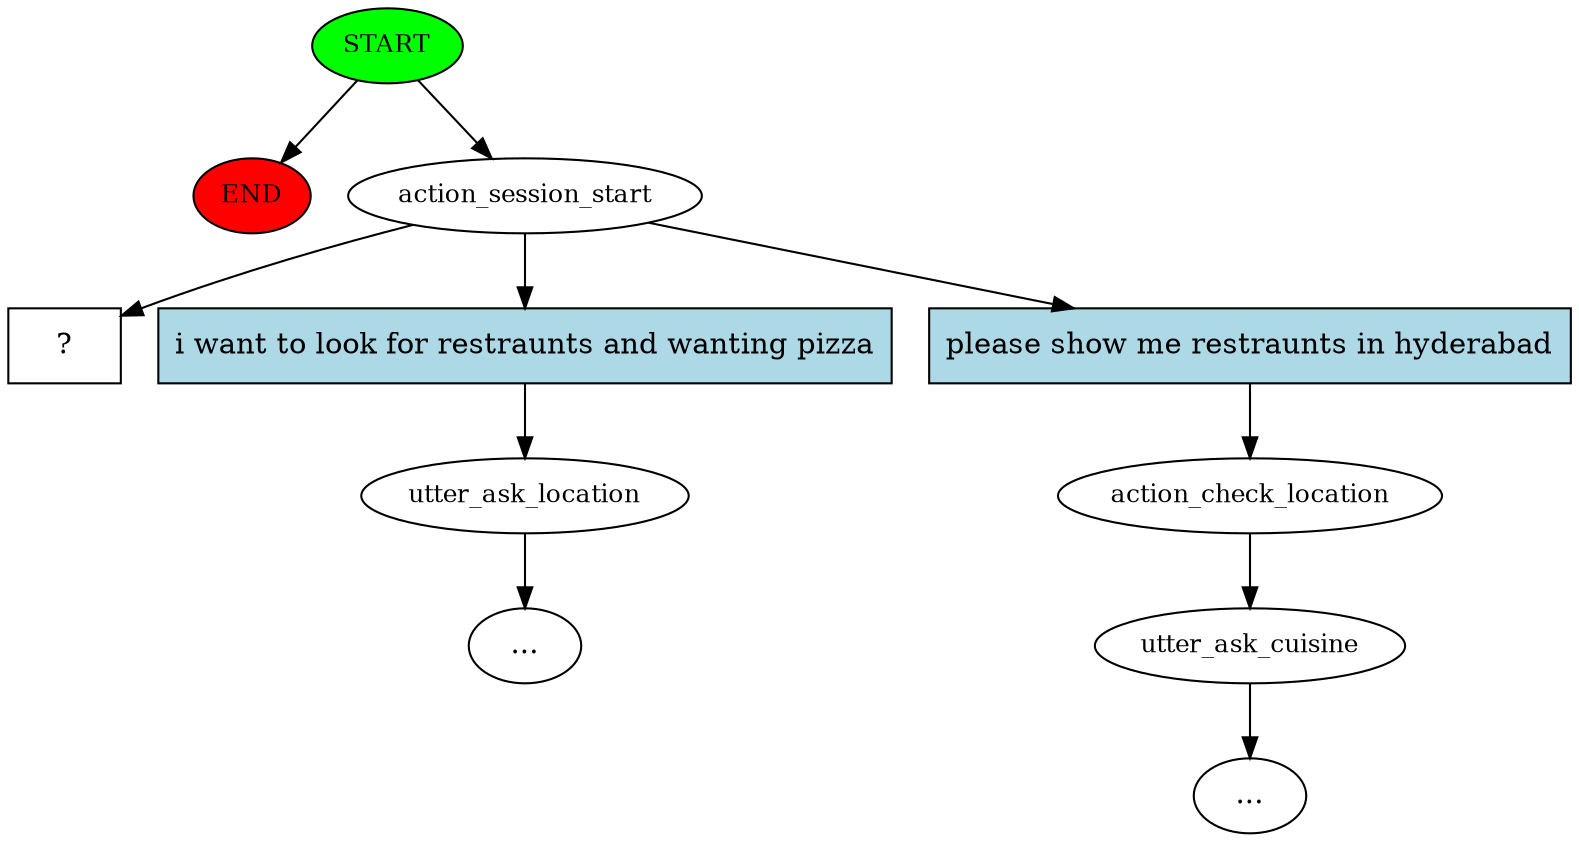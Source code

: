 digraph  {
0 [class="start active", fillcolor=green, fontsize=12, label=START, style=filled];
"-1" [class=end, fillcolor=red, fontsize=12, label=END, style=filled];
1 [class=active, fontsize=12, label=action_session_start];
2 [class="", fontsize=12, label=utter_ask_location];
"-3" [class=ellipsis, label="..."];
4 [class="", fontsize=12, label=action_check_location];
5 [class="", fontsize=12, label=utter_ask_cuisine];
"-4" [class=ellipsis, label="..."];
7 [class="intent dashed active", label="  ?  ", shape=rect];
8 [class=intent, fillcolor=lightblue, label="i want to look for restraunts and wanting pizza", shape=rect, style=filled];
9 [class=intent, fillcolor=lightblue, label="please show me restraunts in hyderabad", shape=rect, style=filled];
0 -> "-1"  [class="", key=NONE, label=""];
0 -> 1  [class=active, key=NONE, label=""];
1 -> 7  [class=active, key=NONE, label=""];
1 -> 8  [class="", key=0];
1 -> 9  [class="", key=0];
2 -> "-3"  [class="", key=NONE, label=""];
4 -> 5  [class="", key=NONE, label=""];
5 -> "-4"  [class="", key=NONE, label=""];
8 -> 2  [class="", key=0];
9 -> 4  [class="", key=0];
}
